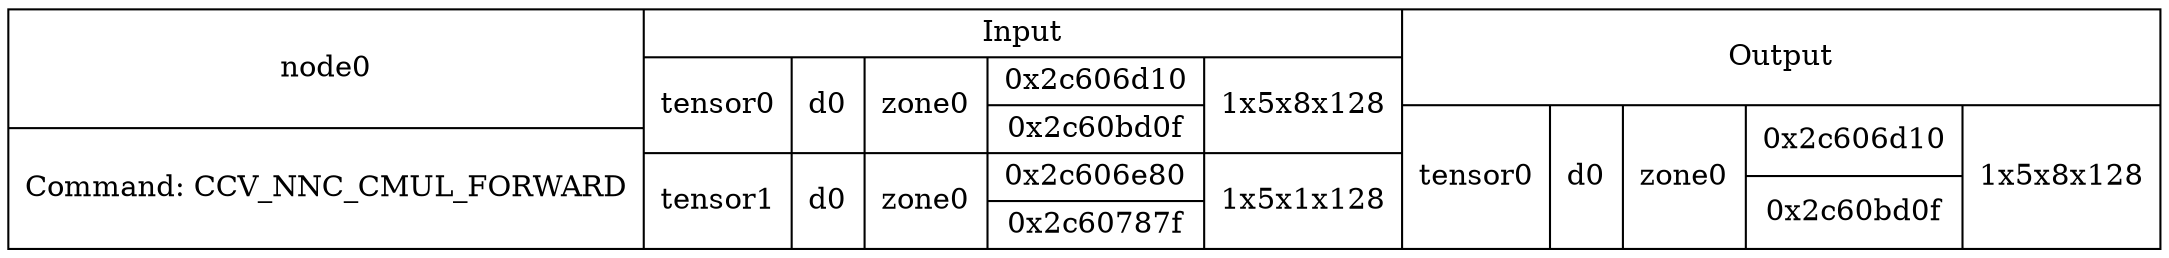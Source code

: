 digraph G {
compound=true;
node0 [shape=record,label="{node0|Command: CCV_NNC_CMUL_FORWARD}|{Input|{tensor0|d0|zone0|{0x2c606d10|0x2c60bd0f}|1x5x8x128}|{tensor1|d0|zone0|{0x2c606e80|0x2c60787f}|1x5x1x128}}|{Output|{tensor0|d0|zone0|{0x2c606d10|0x2c60bd0f}|1x5x8x128}}"];
}
